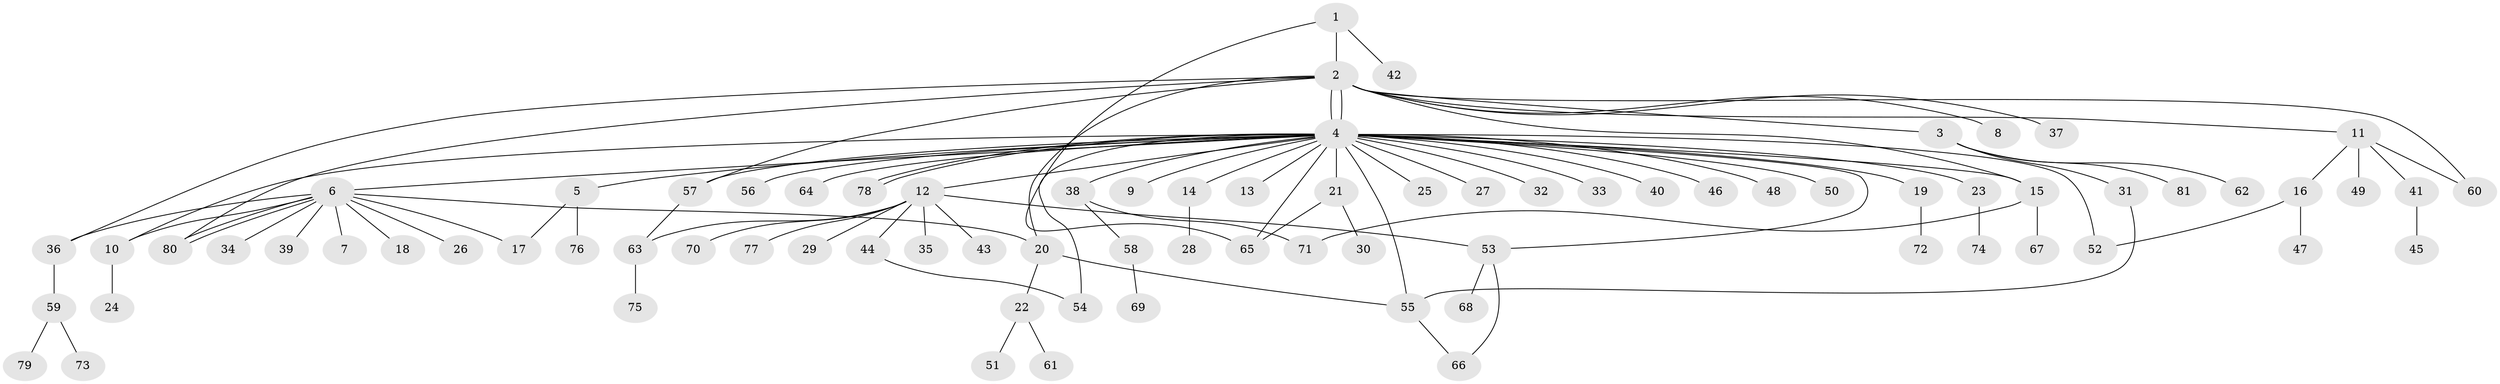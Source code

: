 // Generated by graph-tools (version 1.1) at 2025/25/03/09/25 03:25:54]
// undirected, 81 vertices, 101 edges
graph export_dot {
graph [start="1"]
  node [color=gray90,style=filled];
  1;
  2;
  3;
  4;
  5;
  6;
  7;
  8;
  9;
  10;
  11;
  12;
  13;
  14;
  15;
  16;
  17;
  18;
  19;
  20;
  21;
  22;
  23;
  24;
  25;
  26;
  27;
  28;
  29;
  30;
  31;
  32;
  33;
  34;
  35;
  36;
  37;
  38;
  39;
  40;
  41;
  42;
  43;
  44;
  45;
  46;
  47;
  48;
  49;
  50;
  51;
  52;
  53;
  54;
  55;
  56;
  57;
  58;
  59;
  60;
  61;
  62;
  63;
  64;
  65;
  66;
  67;
  68;
  69;
  70;
  71;
  72;
  73;
  74;
  75;
  76;
  77;
  78;
  79;
  80;
  81;
  1 -- 2;
  1 -- 42;
  1 -- 65;
  2 -- 3;
  2 -- 4;
  2 -- 4;
  2 -- 8;
  2 -- 11;
  2 -- 15;
  2 -- 20;
  2 -- 36;
  2 -- 37;
  2 -- 57;
  2 -- 60;
  2 -- 80;
  3 -- 31;
  3 -- 62;
  3 -- 81;
  4 -- 5;
  4 -- 6;
  4 -- 9;
  4 -- 10;
  4 -- 12;
  4 -- 13;
  4 -- 14;
  4 -- 15;
  4 -- 19;
  4 -- 21;
  4 -- 23;
  4 -- 25;
  4 -- 27;
  4 -- 32;
  4 -- 33;
  4 -- 38;
  4 -- 40;
  4 -- 46;
  4 -- 48;
  4 -- 50;
  4 -- 52;
  4 -- 53;
  4 -- 54;
  4 -- 55;
  4 -- 56;
  4 -- 57;
  4 -- 64;
  4 -- 65;
  4 -- 78;
  4 -- 78;
  5 -- 17;
  5 -- 76;
  6 -- 7;
  6 -- 10;
  6 -- 17;
  6 -- 18;
  6 -- 20;
  6 -- 26;
  6 -- 34;
  6 -- 36;
  6 -- 39;
  6 -- 80;
  6 -- 80;
  10 -- 24;
  11 -- 16;
  11 -- 41;
  11 -- 49;
  11 -- 60;
  12 -- 29;
  12 -- 35;
  12 -- 43;
  12 -- 44;
  12 -- 53;
  12 -- 63;
  12 -- 70;
  12 -- 77;
  14 -- 28;
  15 -- 67;
  15 -- 71;
  16 -- 47;
  16 -- 52;
  19 -- 72;
  20 -- 22;
  20 -- 55;
  21 -- 30;
  21 -- 65;
  22 -- 51;
  22 -- 61;
  23 -- 74;
  31 -- 55;
  36 -- 59;
  38 -- 58;
  38 -- 71;
  41 -- 45;
  44 -- 54;
  53 -- 66;
  53 -- 68;
  55 -- 66;
  57 -- 63;
  58 -- 69;
  59 -- 73;
  59 -- 79;
  63 -- 75;
}
